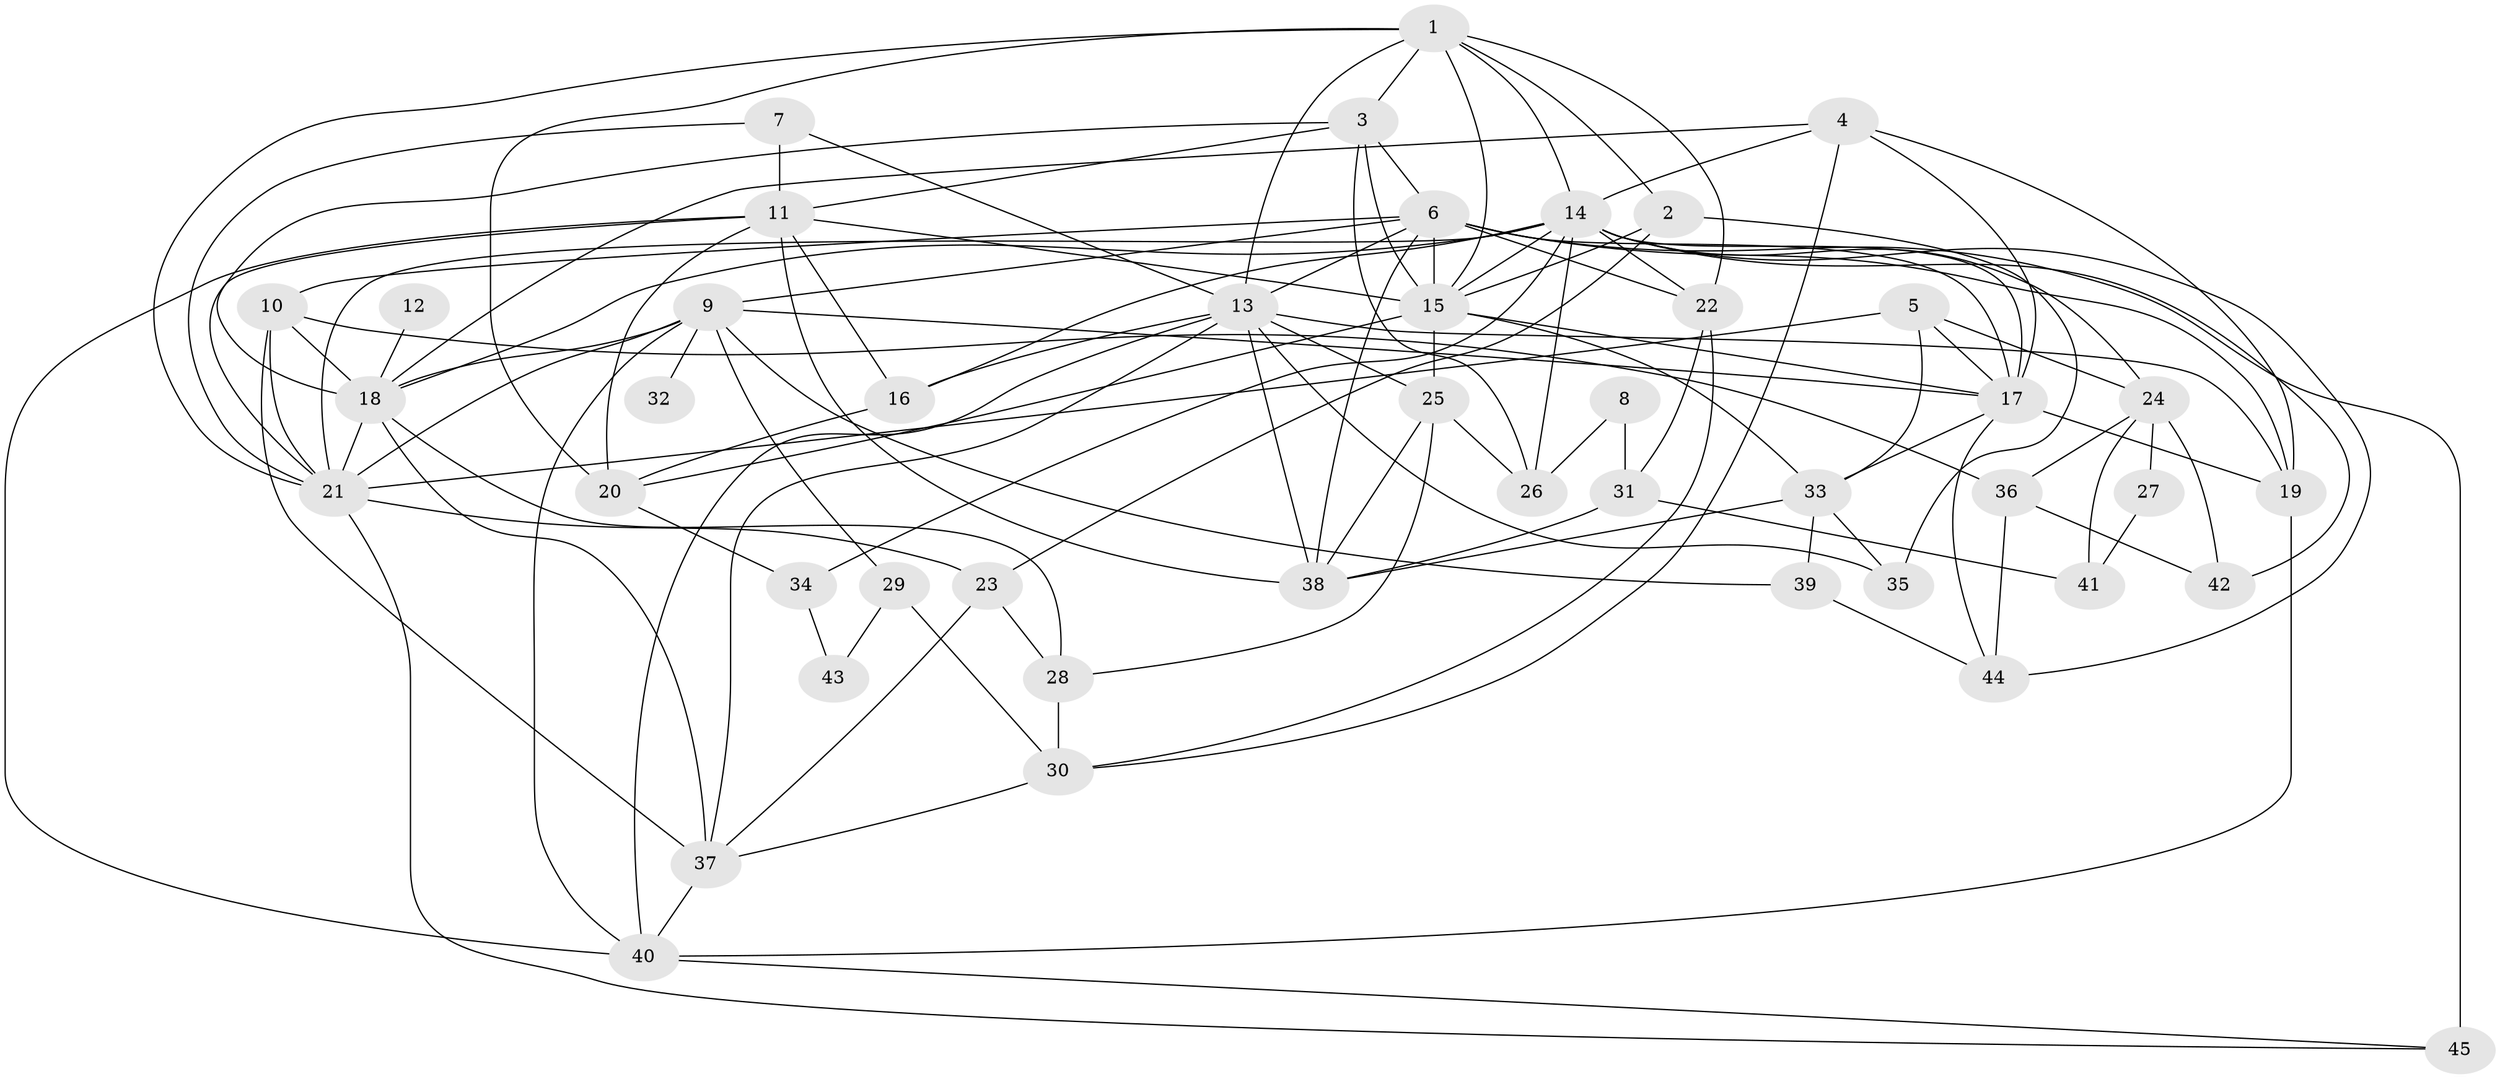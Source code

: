 // original degree distribution, {2: 0.14444444444444443, 3: 0.26666666666666666, 4: 0.24444444444444444, 5: 0.17777777777777778, 6: 0.12222222222222222, 7: 0.044444444444444446}
// Generated by graph-tools (version 1.1) at 2025/36/03/09/25 02:36:20]
// undirected, 45 vertices, 117 edges
graph export_dot {
graph [start="1"]
  node [color=gray90,style=filled];
  1;
  2;
  3;
  4;
  5;
  6;
  7;
  8;
  9;
  10;
  11;
  12;
  13;
  14;
  15;
  16;
  17;
  18;
  19;
  20;
  21;
  22;
  23;
  24;
  25;
  26;
  27;
  28;
  29;
  30;
  31;
  32;
  33;
  34;
  35;
  36;
  37;
  38;
  39;
  40;
  41;
  42;
  43;
  44;
  45;
  1 -- 2 [weight=1.0];
  1 -- 3 [weight=1.0];
  1 -- 13 [weight=1.0];
  1 -- 14 [weight=1.0];
  1 -- 15 [weight=1.0];
  1 -- 20 [weight=1.0];
  1 -- 21 [weight=1.0];
  1 -- 22 [weight=1.0];
  2 -- 15 [weight=2.0];
  2 -- 23 [weight=2.0];
  2 -- 35 [weight=1.0];
  3 -- 6 [weight=2.0];
  3 -- 11 [weight=2.0];
  3 -- 15 [weight=2.0];
  3 -- 18 [weight=1.0];
  3 -- 26 [weight=1.0];
  4 -- 14 [weight=1.0];
  4 -- 17 [weight=1.0];
  4 -- 18 [weight=1.0];
  4 -- 19 [weight=1.0];
  4 -- 30 [weight=1.0];
  5 -- 17 [weight=1.0];
  5 -- 21 [weight=1.0];
  5 -- 24 [weight=1.0];
  5 -- 33 [weight=1.0];
  6 -- 9 [weight=1.0];
  6 -- 10 [weight=1.0];
  6 -- 13 [weight=1.0];
  6 -- 15 [weight=3.0];
  6 -- 17 [weight=1.0];
  6 -- 19 [weight=1.0];
  6 -- 22 [weight=3.0];
  6 -- 38 [weight=1.0];
  6 -- 45 [weight=3.0];
  7 -- 11 [weight=1.0];
  7 -- 13 [weight=1.0];
  7 -- 21 [weight=1.0];
  8 -- 26 [weight=1.0];
  8 -- 31 [weight=1.0];
  9 -- 17 [weight=1.0];
  9 -- 18 [weight=1.0];
  9 -- 21 [weight=1.0];
  9 -- 29 [weight=2.0];
  9 -- 32 [weight=2.0];
  9 -- 39 [weight=1.0];
  9 -- 40 [weight=1.0];
  10 -- 18 [weight=1.0];
  10 -- 21 [weight=1.0];
  10 -- 36 [weight=1.0];
  10 -- 37 [weight=1.0];
  11 -- 15 [weight=1.0];
  11 -- 16 [weight=1.0];
  11 -- 20 [weight=1.0];
  11 -- 21 [weight=1.0];
  11 -- 38 [weight=2.0];
  11 -- 40 [weight=1.0];
  12 -- 18 [weight=2.0];
  13 -- 16 [weight=2.0];
  13 -- 19 [weight=1.0];
  13 -- 25 [weight=1.0];
  13 -- 35 [weight=1.0];
  13 -- 37 [weight=1.0];
  13 -- 38 [weight=1.0];
  13 -- 40 [weight=1.0];
  14 -- 15 [weight=1.0];
  14 -- 16 [weight=1.0];
  14 -- 17 [weight=1.0];
  14 -- 18 [weight=1.0];
  14 -- 21 [weight=1.0];
  14 -- 22 [weight=1.0];
  14 -- 24 [weight=1.0];
  14 -- 26 [weight=2.0];
  14 -- 34 [weight=1.0];
  14 -- 42 [weight=1.0];
  14 -- 44 [weight=1.0];
  15 -- 17 [weight=1.0];
  15 -- 20 [weight=1.0];
  15 -- 25 [weight=1.0];
  15 -- 33 [weight=2.0];
  16 -- 20 [weight=1.0];
  17 -- 19 [weight=1.0];
  17 -- 33 [weight=3.0];
  17 -- 44 [weight=1.0];
  18 -- 21 [weight=1.0];
  18 -- 28 [weight=1.0];
  18 -- 37 [weight=1.0];
  19 -- 40 [weight=1.0];
  20 -- 34 [weight=1.0];
  21 -- 23 [weight=1.0];
  21 -- 45 [weight=1.0];
  22 -- 30 [weight=1.0];
  22 -- 31 [weight=2.0];
  23 -- 28 [weight=1.0];
  23 -- 37 [weight=1.0];
  24 -- 27 [weight=1.0];
  24 -- 36 [weight=1.0];
  24 -- 41 [weight=1.0];
  24 -- 42 [weight=1.0];
  25 -- 26 [weight=1.0];
  25 -- 28 [weight=1.0];
  25 -- 38 [weight=1.0];
  27 -- 41 [weight=1.0];
  28 -- 30 [weight=1.0];
  29 -- 30 [weight=1.0];
  29 -- 43 [weight=1.0];
  30 -- 37 [weight=1.0];
  31 -- 38 [weight=1.0];
  31 -- 41 [weight=1.0];
  33 -- 35 [weight=1.0];
  33 -- 38 [weight=1.0];
  33 -- 39 [weight=1.0];
  34 -- 43 [weight=1.0];
  36 -- 42 [weight=1.0];
  36 -- 44 [weight=1.0];
  37 -- 40 [weight=1.0];
  39 -- 44 [weight=1.0];
  40 -- 45 [weight=1.0];
}
